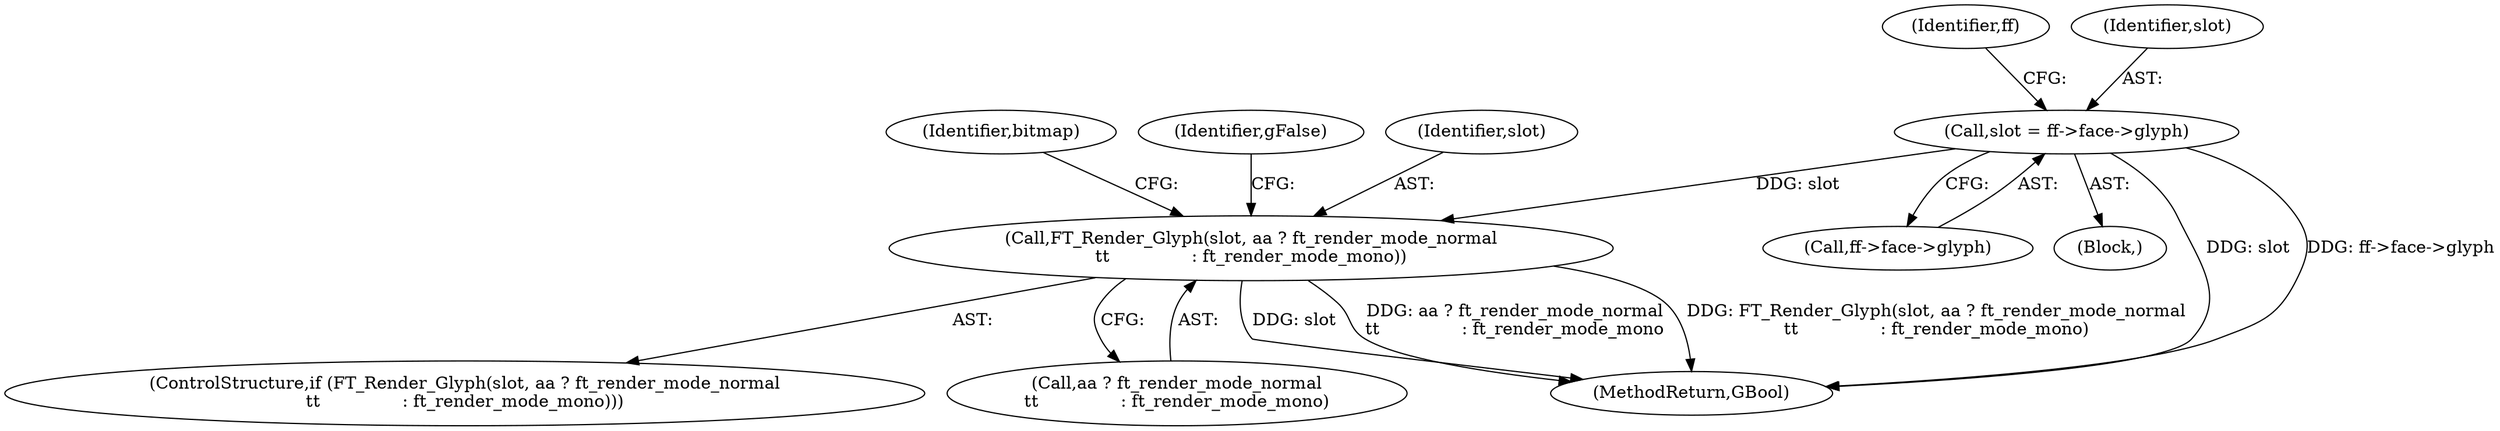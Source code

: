 digraph "0_poppler_9cf2325fb22f812b31858e519411f57747d39bd8_3@pointer" {
"1000158" [label="(Call,slot = ff->face->glyph)"];
"1000314" [label="(Call,FT_Render_Glyph(slot, aa ? ft_render_mode_normal\n\t\t               : ft_render_mode_mono))"];
"1000325" [label="(Identifier,bitmap)"];
"1000168" [label="(Identifier,ff)"];
"1000313" [label="(ControlStructure,if (FT_Render_Glyph(slot, aa ? ft_render_mode_normal\n\t\t               : ft_render_mode_mono)))"];
"1000322" [label="(Identifier,gFalse)"];
"1000158" [label="(Call,slot = ff->face->glyph)"];
"1000316" [label="(Call,aa ? ft_render_mode_normal\n\t\t               : ft_render_mode_mono)"];
"1000315" [label="(Identifier,slot)"];
"1000160" [label="(Call,ff->face->glyph)"];
"1000159" [label="(Identifier,slot)"];
"1000314" [label="(Call,FT_Render_Glyph(slot, aa ? ft_render_mode_normal\n\t\t               : ft_render_mode_mono))"];
"1000109" [label="(Block,)"];
"1000441" [label="(MethodReturn,GBool)"];
"1000158" -> "1000109"  [label="AST: "];
"1000158" -> "1000160"  [label="CFG: "];
"1000159" -> "1000158"  [label="AST: "];
"1000160" -> "1000158"  [label="AST: "];
"1000168" -> "1000158"  [label="CFG: "];
"1000158" -> "1000441"  [label="DDG: slot"];
"1000158" -> "1000441"  [label="DDG: ff->face->glyph"];
"1000158" -> "1000314"  [label="DDG: slot"];
"1000314" -> "1000313"  [label="AST: "];
"1000314" -> "1000316"  [label="CFG: "];
"1000315" -> "1000314"  [label="AST: "];
"1000316" -> "1000314"  [label="AST: "];
"1000322" -> "1000314"  [label="CFG: "];
"1000325" -> "1000314"  [label="CFG: "];
"1000314" -> "1000441"  [label="DDG: slot"];
"1000314" -> "1000441"  [label="DDG: aa ? ft_render_mode_normal\n\t\t               : ft_render_mode_mono"];
"1000314" -> "1000441"  [label="DDG: FT_Render_Glyph(slot, aa ? ft_render_mode_normal\n\t\t               : ft_render_mode_mono)"];
}
